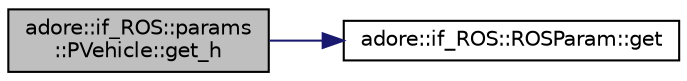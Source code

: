 digraph "adore::if_ROS::params::PVehicle::get_h"
{
 // LATEX_PDF_SIZE
  edge [fontname="Helvetica",fontsize="10",labelfontname="Helvetica",labelfontsize="10"];
  node [fontname="Helvetica",fontsize="10",shape=record];
  rankdir="LR";
  Node1 [label="adore::if_ROS::params\l::PVehicle::get_h",height=0.2,width=0.4,color="black", fillcolor="grey75", style="filled", fontcolor="black",tooltip="cog height above ground"];
  Node1 -> Node2 [color="midnightblue",fontsize="10",style="solid",fontname="Helvetica"];
  Node2 [label="adore::if_ROS::ROSParam::get",height=0.2,width=0.4,color="black", fillcolor="white", style="filled",URL="$classadore_1_1if__ROS_1_1ROSParam.html#adf480c94fa5b1368850b0a491791e4e6",tooltip=" "];
}
